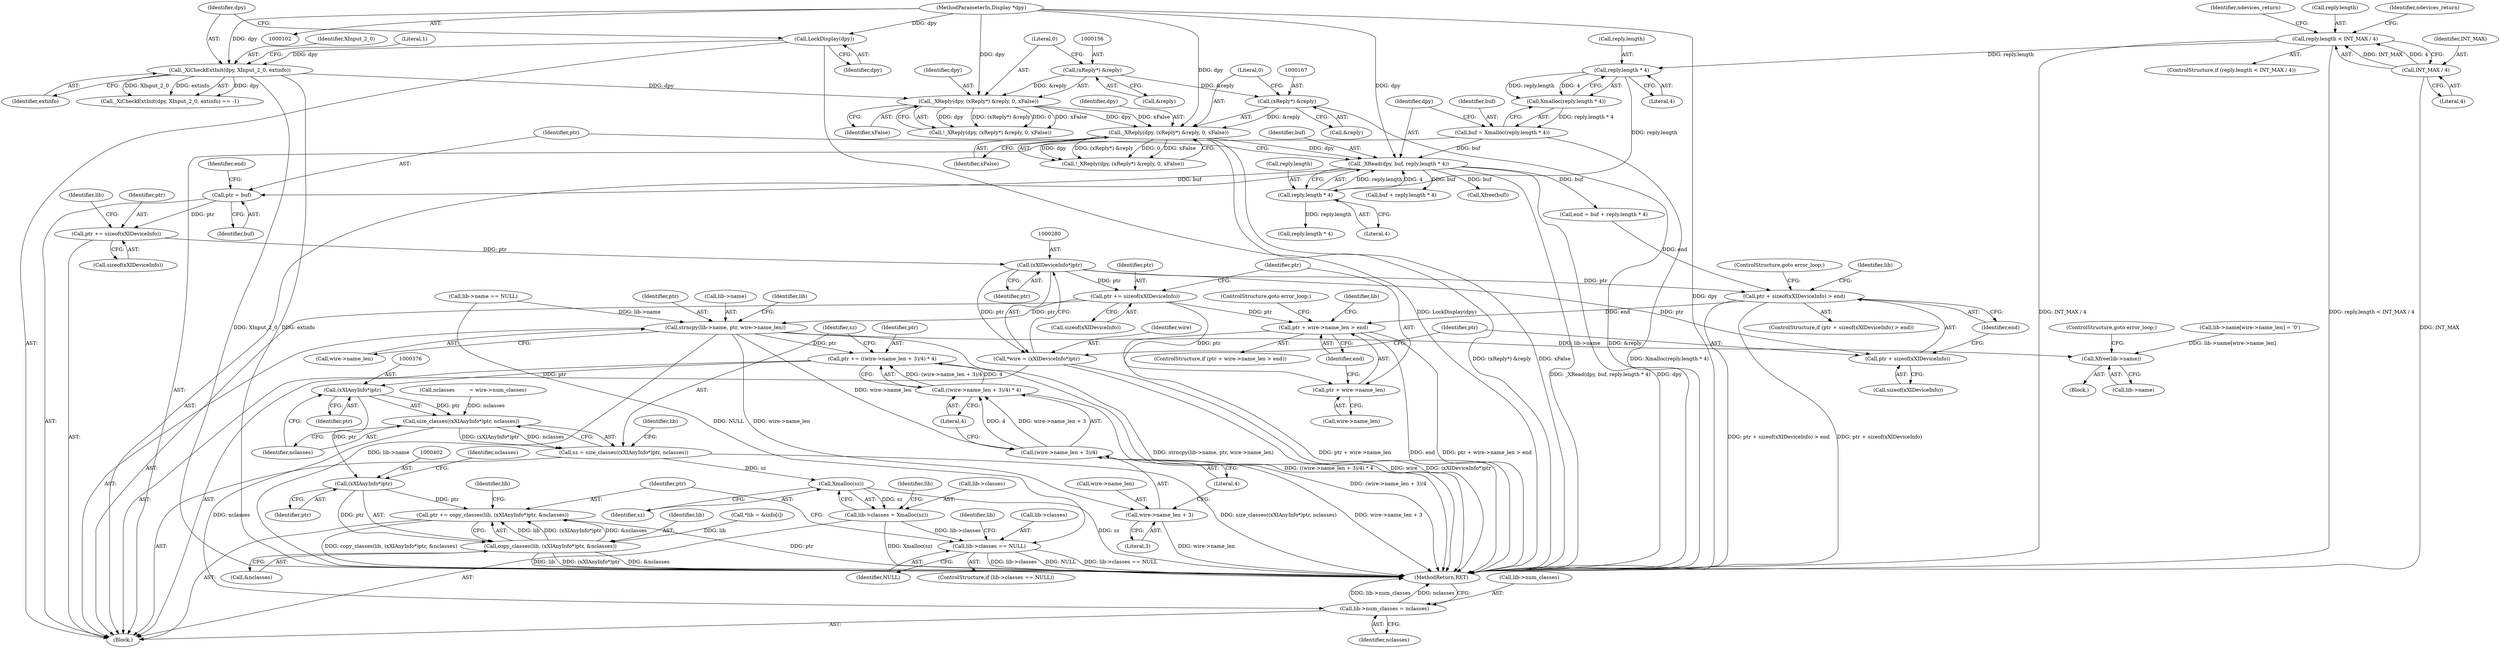 digraph "0_libXi_19a9cd607de73947fcfb104682f203ffe4e1f4e5_2@API" {
"1000254" [label="(Call,ptr += sizeof(xXIDeviceInfo))"];
"1000228" [label="(Call,ptr = buf)"];
"1000220" [label="(Call,_XRead(dpy, buf, reply.length * 4))"];
"1000164" [label="(Call,_XReply(dpy, (xReply*) &reply, 0, xFalse))"];
"1000153" [label="(Call,_XReply(dpy, (xReply*) &reply, 0, xFalse))"];
"1000122" [label="(Call,_XiCheckExtInit(dpy, XInput_2_0, extinfo))"];
"1000118" [label="(Call,LockDisplay(dpy))"];
"1000103" [label="(MethodParameterIn,Display *dpy)"];
"1000155" [label="(Call,(xReply*) &reply)"];
"1000166" [label="(Call,(xReply*) &reply)"];
"1000212" [label="(Call,buf = Xmalloc(reply.length * 4))"];
"1000214" [label="(Call,Xmalloc(reply.length * 4))"];
"1000215" [label="(Call,reply.length * 4)"];
"1000174" [label="(Call,reply.length < INT_MAX / 4)"];
"1000178" [label="(Call,INT_MAX / 4)"];
"1000223" [label="(Call,reply.length * 4)"];
"1000279" [label="(Call,(xXIDeviceInfo*)ptr)"];
"1000277" [label="(Call,*wire = (xXIDeviceInfo*)ptr)"];
"1000283" [label="(Call,ptr + sizeof(xXIDeviceInfo) > end)"];
"1000318" [label="(Call,ptr + wire->name_len > end)"];
"1000284" [label="(Call,ptr + sizeof(xXIDeviceInfo))"];
"1000313" [label="(Call,ptr += sizeof(xXIDeviceInfo))"];
"1000319" [label="(Call,ptr + wire->name_len)"];
"1000344" [label="(Call,strncpy(lib->name, ptr, wire->name_len))"];
"1000361" [label="(Call,ptr += ((wire->name_len + 3)/4) * 4)"];
"1000375" [label="(Call,(xXIAnyInfo*)ptr)"];
"1000374" [label="(Call,size_classes((xXIAnyInfo*)ptr, nclasses))"];
"1000372" [label="(Call,sz = size_classes((xXIAnyInfo*)ptr, nclasses))"];
"1000383" [label="(Call,Xmalloc(sz))"];
"1000379" [label="(Call,lib->classes = Xmalloc(sz))"];
"1000386" [label="(Call,lib->classes == NULL)"];
"1000406" [label="(Call,lib->num_classes = nclasses)"];
"1000401" [label="(Call,(xXIAnyInfo*)ptr)"];
"1000397" [label="(Call,ptr += copy_classes(lib, (xXIAnyInfo*)ptr, &nclasses))"];
"1000399" [label="(Call,copy_classes(lib, (xXIAnyInfo*)ptr, &nclasses))"];
"1000364" [label="(Call,(wire->name_len + 3)/4)"];
"1000363" [label="(Call,((wire->name_len + 3)/4) * 4)"];
"1000365" [label="(Call,wire->name_len + 3)"];
"1000392" [label="(Call,Xfree(lib->name))"];
"1000227" [label="(Literal,4)"];
"1000224" [label="(Call,reply.length)"];
"1000283" [label="(Call,ptr + sizeof(xXIDeviceInfo) > end)"];
"1000400" [label="(Identifier,lib)"];
"1000124" [label="(Identifier,XInput_2_0)"];
"1000388" [label="(Identifier,lib)"];
"1000385" [label="(ControlStructure,if (lib->classes == NULL))"];
"1000279" [label="(Call,(xXIDeviceInfo*)ptr)"];
"1000277" [label="(Call,*wire = (xXIDeviceInfo*)ptr)"];
"1000118" [label="(Call,LockDisplay(dpy))"];
"1000203" [label="(Identifier,ndevices_return)"];
"1000406" [label="(Call,lib->num_classes = nclasses)"];
"1000166" [label="(Call,(xReply*) &reply)"];
"1000399" [label="(Call,copy_classes(lib, (xXIAnyInfo*)ptr, &nclasses))"];
"1000386" [label="(Call,lib->classes == NULL)"];
"1000369" [label="(Literal,3)"];
"1000127" [label="(Literal,1)"];
"1000364" [label="(Call,(wire->name_len + 3)/4)"];
"1000213" [label="(Identifier,buf)"];
"1000233" [label="(Call,buf + reply.length * 4)"];
"1000375" [label="(Call,(xXIAnyInfo*)ptr)"];
"1000405" [label="(Identifier,nclasses)"];
"1000260" [label="(Identifier,lib)"];
"1000175" [label="(Call,reply.length)"];
"1000371" [label="(Literal,4)"];
"1000362" [label="(Identifier,ptr)"];
"1000180" [label="(Literal,4)"];
"1000325" [label="(ControlStructure,goto error_loop;)"];
"1000355" [label="(Identifier,lib)"];
"1000179" [label="(Identifier,INT_MAX)"];
"1000404" [label="(Call,&nclasses)"];
"1000222" [label="(Identifier,buf)"];
"1000270" [label="(Call,*lib = &info[i])"];
"1000165" [label="(Identifier,dpy)"];
"1000173" [label="(ControlStructure,if (reply.length < INT_MAX / 4))"];
"1000361" [label="(Call,ptr += ((wire->name_len + 3)/4) * 4)"];
"1000366" [label="(Call,wire->name_len)"];
"1000168" [label="(Call,&reply)"];
"1000324" [label="(Identifier,end)"];
"1000123" [label="(Identifier,dpy)"];
"1000286" [label="(Call,sizeof(xXIDeviceInfo))"];
"1000152" [label="(Call,!_XReply(dpy, (xReply*) &reply, 0, xFalse))"];
"1000212" [label="(Call,buf = Xmalloc(reply.length * 4))"];
"1000381" [label="(Identifier,lib)"];
"1000119" [label="(Identifier,dpy)"];
"1000230" [label="(Identifier,buf)"];
"1000159" [label="(Literal,0)"];
"1000157" [label="(Call,&reply)"];
"1000392" [label="(Call,Xfree(lib->name))"];
"1000410" [label="(Identifier,nclasses)"];
"1000229" [label="(Identifier,ptr)"];
"1000345" [label="(Call,lib->name)"];
"1000384" [label="(Identifier,sz)"];
"1000235" [label="(Call,reply.length * 4)"];
"1000387" [label="(Call,lib->classes)"];
"1000284" [label="(Call,ptr + sizeof(xXIDeviceInfo))"];
"1000352" [label="(Call,lib->name[wire->name_len] = '\0')"];
"1000282" [label="(ControlStructure,if (ptr + sizeof(xXIDeviceInfo) > end))"];
"1000228" [label="(Call,ptr = buf)"];
"1000153" [label="(Call,_XReply(dpy, (xReply*) &reply, 0, xFalse))"];
"1000232" [label="(Identifier,end)"];
"1000154" [label="(Identifier,dpy)"];
"1000396" [label="(ControlStructure,goto error_loop;)"];
"1000216" [label="(Call,reply.length)"];
"1000393" [label="(Call,lib->name)"];
"1000379" [label="(Call,lib->classes = Xmalloc(sz))"];
"1000254" [label="(Call,ptr += sizeof(xXIDeviceInfo))"];
"1000285" [label="(Identifier,ptr)"];
"1000184" [label="(Identifier,ndevices_return)"];
"1000411" [label="(MethodReturn,RET)"];
"1000383" [label="(Call,Xmalloc(sz))"];
"1000155" [label="(Call,(xReply*) &reply)"];
"1000314" [label="(Identifier,ptr)"];
"1000380" [label="(Call,lib->classes)"];
"1000292" [label="(Identifier,lib)"];
"1000377" [label="(Identifier,ptr)"];
"1000315" [label="(Call,sizeof(xXIDeviceInfo))"];
"1000344" [label="(Call,strncpy(lib->name, ptr, wire->name_len))"];
"1000374" [label="(Call,size_classes((xXIAnyInfo*)ptr, nclasses))"];
"1000318" [label="(Call,ptr + wire->name_len > end)"];
"1000363" [label="(Call,((wire->name_len + 3)/4) * 4)"];
"1000407" [label="(Call,lib->num_classes)"];
"1000170" [label="(Literal,0)"];
"1000121" [label="(Call,_XiCheckExtInit(dpy, XInput_2_0, extinfo) == -1)"];
"1000349" [label="(Call,wire->name_len)"];
"1000163" [label="(Call,!_XReply(dpy, (xReply*) &reply, 0, xFalse))"];
"1000223" [label="(Call,reply.length * 4)"];
"1000365" [label="(Call,wire->name_len + 3)"];
"1000122" [label="(Call,_XiCheckExtInit(dpy, XInput_2_0, extinfo))"];
"1000401" [label="(Call,(xXIAnyInfo*)ptr)"];
"1000394" [label="(Identifier,lib)"];
"1000391" [label="(Block,)"];
"1000320" [label="(Identifier,ptr)"];
"1000255" [label="(Identifier,ptr)"];
"1000288" [label="(Identifier,end)"];
"1000338" [label="(Call,lib->name == NULL)"];
"1000289" [label="(ControlStructure,goto error_loop;)"];
"1000378" [label="(Identifier,nclasses)"];
"1000348" [label="(Identifier,ptr)"];
"1000321" [label="(Call,wire->name_len)"];
"1000372" [label="(Call,sz = size_classes((xXIAnyInfo*)ptr, nclasses))"];
"1000220" [label="(Call,_XRead(dpy, buf, reply.length * 4))"];
"1000313" [label="(Call,ptr += sizeof(xXIDeviceInfo))"];
"1000390" [label="(Identifier,NULL)"];
"1000125" [label="(Identifier,extinfo)"];
"1000164" [label="(Call,_XReply(dpy, (xReply*) &reply, 0, xFalse))"];
"1000174" [label="(Call,reply.length < INT_MAX / 4)"];
"1000256" [label="(Call,sizeof(xXIDeviceInfo))"];
"1000219" [label="(Literal,4)"];
"1000171" [label="(Identifier,xFalse)"];
"1000408" [label="(Identifier,lib)"];
"1000311" [label="(Call,Xfree(buf))"];
"1000214" [label="(Call,Xmalloc(reply.length * 4))"];
"1000178" [label="(Call,INT_MAX / 4)"];
"1000397" [label="(Call,ptr += copy_classes(lib, (xXIAnyInfo*)ptr, &nclasses))"];
"1000281" [label="(Identifier,ptr)"];
"1000328" [label="(Identifier,lib)"];
"1000249" [label="(Call,nclasses         = wire->num_classes)"];
"1000370" [label="(Literal,4)"];
"1000103" [label="(MethodParameterIn,Display *dpy)"];
"1000106" [label="(Block,)"];
"1000221" [label="(Identifier,dpy)"];
"1000231" [label="(Call,end = buf + reply.length * 4)"];
"1000373" [label="(Identifier,sz)"];
"1000215" [label="(Call,reply.length * 4)"];
"1000319" [label="(Call,ptr + wire->name_len)"];
"1000398" [label="(Identifier,ptr)"];
"1000317" [label="(ControlStructure,if (ptr + wire->name_len > end))"];
"1000278" [label="(Identifier,wire)"];
"1000160" [label="(Identifier,xFalse)"];
"1000403" [label="(Identifier,ptr)"];
"1000254" -> "1000106"  [label="AST: "];
"1000254" -> "1000256"  [label="CFG: "];
"1000255" -> "1000254"  [label="AST: "];
"1000256" -> "1000254"  [label="AST: "];
"1000260" -> "1000254"  [label="CFG: "];
"1000228" -> "1000254"  [label="DDG: ptr"];
"1000254" -> "1000279"  [label="DDG: ptr"];
"1000228" -> "1000106"  [label="AST: "];
"1000228" -> "1000230"  [label="CFG: "];
"1000229" -> "1000228"  [label="AST: "];
"1000230" -> "1000228"  [label="AST: "];
"1000232" -> "1000228"  [label="CFG: "];
"1000220" -> "1000228"  [label="DDG: buf"];
"1000220" -> "1000106"  [label="AST: "];
"1000220" -> "1000223"  [label="CFG: "];
"1000221" -> "1000220"  [label="AST: "];
"1000222" -> "1000220"  [label="AST: "];
"1000223" -> "1000220"  [label="AST: "];
"1000229" -> "1000220"  [label="CFG: "];
"1000220" -> "1000411"  [label="DDG: dpy"];
"1000220" -> "1000411"  [label="DDG: _XRead(dpy, buf, reply.length * 4)"];
"1000164" -> "1000220"  [label="DDG: dpy"];
"1000103" -> "1000220"  [label="DDG: dpy"];
"1000212" -> "1000220"  [label="DDG: buf"];
"1000223" -> "1000220"  [label="DDG: reply.length"];
"1000223" -> "1000220"  [label="DDG: 4"];
"1000220" -> "1000231"  [label="DDG: buf"];
"1000220" -> "1000233"  [label="DDG: buf"];
"1000220" -> "1000311"  [label="DDG: buf"];
"1000164" -> "1000163"  [label="AST: "];
"1000164" -> "1000171"  [label="CFG: "];
"1000165" -> "1000164"  [label="AST: "];
"1000166" -> "1000164"  [label="AST: "];
"1000170" -> "1000164"  [label="AST: "];
"1000171" -> "1000164"  [label="AST: "];
"1000163" -> "1000164"  [label="CFG: "];
"1000164" -> "1000411"  [label="DDG: (xReply*) &reply"];
"1000164" -> "1000411"  [label="DDG: xFalse"];
"1000164" -> "1000163"  [label="DDG: dpy"];
"1000164" -> "1000163"  [label="DDG: (xReply*) &reply"];
"1000164" -> "1000163"  [label="DDG: 0"];
"1000164" -> "1000163"  [label="DDG: xFalse"];
"1000153" -> "1000164"  [label="DDG: dpy"];
"1000153" -> "1000164"  [label="DDG: xFalse"];
"1000103" -> "1000164"  [label="DDG: dpy"];
"1000166" -> "1000164"  [label="DDG: &reply"];
"1000153" -> "1000152"  [label="AST: "];
"1000153" -> "1000160"  [label="CFG: "];
"1000154" -> "1000153"  [label="AST: "];
"1000155" -> "1000153"  [label="AST: "];
"1000159" -> "1000153"  [label="AST: "];
"1000160" -> "1000153"  [label="AST: "];
"1000152" -> "1000153"  [label="CFG: "];
"1000153" -> "1000152"  [label="DDG: dpy"];
"1000153" -> "1000152"  [label="DDG: (xReply*) &reply"];
"1000153" -> "1000152"  [label="DDG: 0"];
"1000153" -> "1000152"  [label="DDG: xFalse"];
"1000122" -> "1000153"  [label="DDG: dpy"];
"1000103" -> "1000153"  [label="DDG: dpy"];
"1000155" -> "1000153"  [label="DDG: &reply"];
"1000122" -> "1000121"  [label="AST: "];
"1000122" -> "1000125"  [label="CFG: "];
"1000123" -> "1000122"  [label="AST: "];
"1000124" -> "1000122"  [label="AST: "];
"1000125" -> "1000122"  [label="AST: "];
"1000127" -> "1000122"  [label="CFG: "];
"1000122" -> "1000411"  [label="DDG: extinfo"];
"1000122" -> "1000411"  [label="DDG: XInput_2_0"];
"1000122" -> "1000121"  [label="DDG: dpy"];
"1000122" -> "1000121"  [label="DDG: XInput_2_0"];
"1000122" -> "1000121"  [label="DDG: extinfo"];
"1000118" -> "1000122"  [label="DDG: dpy"];
"1000103" -> "1000122"  [label="DDG: dpy"];
"1000118" -> "1000106"  [label="AST: "];
"1000118" -> "1000119"  [label="CFG: "];
"1000119" -> "1000118"  [label="AST: "];
"1000123" -> "1000118"  [label="CFG: "];
"1000118" -> "1000411"  [label="DDG: LockDisplay(dpy)"];
"1000103" -> "1000118"  [label="DDG: dpy"];
"1000103" -> "1000102"  [label="AST: "];
"1000103" -> "1000411"  [label="DDG: dpy"];
"1000155" -> "1000157"  [label="CFG: "];
"1000156" -> "1000155"  [label="AST: "];
"1000157" -> "1000155"  [label="AST: "];
"1000159" -> "1000155"  [label="CFG: "];
"1000155" -> "1000166"  [label="DDG: &reply"];
"1000166" -> "1000168"  [label="CFG: "];
"1000167" -> "1000166"  [label="AST: "];
"1000168" -> "1000166"  [label="AST: "];
"1000170" -> "1000166"  [label="CFG: "];
"1000166" -> "1000411"  [label="DDG: &reply"];
"1000212" -> "1000106"  [label="AST: "];
"1000212" -> "1000214"  [label="CFG: "];
"1000213" -> "1000212"  [label="AST: "];
"1000214" -> "1000212"  [label="AST: "];
"1000221" -> "1000212"  [label="CFG: "];
"1000212" -> "1000411"  [label="DDG: Xmalloc(reply.length * 4)"];
"1000214" -> "1000212"  [label="DDG: reply.length * 4"];
"1000214" -> "1000215"  [label="CFG: "];
"1000215" -> "1000214"  [label="AST: "];
"1000215" -> "1000214"  [label="DDG: reply.length"];
"1000215" -> "1000214"  [label="DDG: 4"];
"1000215" -> "1000219"  [label="CFG: "];
"1000216" -> "1000215"  [label="AST: "];
"1000219" -> "1000215"  [label="AST: "];
"1000174" -> "1000215"  [label="DDG: reply.length"];
"1000215" -> "1000223"  [label="DDG: reply.length"];
"1000174" -> "1000173"  [label="AST: "];
"1000174" -> "1000178"  [label="CFG: "];
"1000175" -> "1000174"  [label="AST: "];
"1000178" -> "1000174"  [label="AST: "];
"1000184" -> "1000174"  [label="CFG: "];
"1000203" -> "1000174"  [label="CFG: "];
"1000174" -> "1000411"  [label="DDG: INT_MAX / 4"];
"1000174" -> "1000411"  [label="DDG: reply.length < INT_MAX / 4"];
"1000178" -> "1000174"  [label="DDG: INT_MAX"];
"1000178" -> "1000174"  [label="DDG: 4"];
"1000178" -> "1000180"  [label="CFG: "];
"1000179" -> "1000178"  [label="AST: "];
"1000180" -> "1000178"  [label="AST: "];
"1000178" -> "1000411"  [label="DDG: INT_MAX"];
"1000223" -> "1000227"  [label="CFG: "];
"1000224" -> "1000223"  [label="AST: "];
"1000227" -> "1000223"  [label="AST: "];
"1000223" -> "1000235"  [label="DDG: reply.length"];
"1000279" -> "1000277"  [label="AST: "];
"1000279" -> "1000281"  [label="CFG: "];
"1000280" -> "1000279"  [label="AST: "];
"1000281" -> "1000279"  [label="AST: "];
"1000277" -> "1000279"  [label="CFG: "];
"1000279" -> "1000277"  [label="DDG: ptr"];
"1000279" -> "1000283"  [label="DDG: ptr"];
"1000279" -> "1000284"  [label="DDG: ptr"];
"1000279" -> "1000313"  [label="DDG: ptr"];
"1000277" -> "1000106"  [label="AST: "];
"1000278" -> "1000277"  [label="AST: "];
"1000285" -> "1000277"  [label="CFG: "];
"1000277" -> "1000411"  [label="DDG: wire"];
"1000277" -> "1000411"  [label="DDG: (xXIDeviceInfo*)ptr"];
"1000283" -> "1000282"  [label="AST: "];
"1000283" -> "1000288"  [label="CFG: "];
"1000284" -> "1000283"  [label="AST: "];
"1000288" -> "1000283"  [label="AST: "];
"1000289" -> "1000283"  [label="CFG: "];
"1000292" -> "1000283"  [label="CFG: "];
"1000283" -> "1000411"  [label="DDG: ptr + sizeof(xXIDeviceInfo)"];
"1000283" -> "1000411"  [label="DDG: ptr + sizeof(xXIDeviceInfo) > end"];
"1000231" -> "1000283"  [label="DDG: end"];
"1000283" -> "1000318"  [label="DDG: end"];
"1000318" -> "1000317"  [label="AST: "];
"1000318" -> "1000324"  [label="CFG: "];
"1000319" -> "1000318"  [label="AST: "];
"1000324" -> "1000318"  [label="AST: "];
"1000325" -> "1000318"  [label="CFG: "];
"1000328" -> "1000318"  [label="CFG: "];
"1000318" -> "1000411"  [label="DDG: ptr + wire->name_len > end"];
"1000318" -> "1000411"  [label="DDG: ptr + wire->name_len"];
"1000318" -> "1000411"  [label="DDG: end"];
"1000313" -> "1000318"  [label="DDG: ptr"];
"1000284" -> "1000286"  [label="CFG: "];
"1000285" -> "1000284"  [label="AST: "];
"1000286" -> "1000284"  [label="AST: "];
"1000288" -> "1000284"  [label="CFG: "];
"1000313" -> "1000106"  [label="AST: "];
"1000313" -> "1000315"  [label="CFG: "];
"1000314" -> "1000313"  [label="AST: "];
"1000315" -> "1000313"  [label="AST: "];
"1000320" -> "1000313"  [label="CFG: "];
"1000313" -> "1000319"  [label="DDG: ptr"];
"1000313" -> "1000344"  [label="DDG: ptr"];
"1000319" -> "1000321"  [label="CFG: "];
"1000320" -> "1000319"  [label="AST: "];
"1000321" -> "1000319"  [label="AST: "];
"1000324" -> "1000319"  [label="CFG: "];
"1000344" -> "1000106"  [label="AST: "];
"1000344" -> "1000349"  [label="CFG: "];
"1000345" -> "1000344"  [label="AST: "];
"1000348" -> "1000344"  [label="AST: "];
"1000349" -> "1000344"  [label="AST: "];
"1000355" -> "1000344"  [label="CFG: "];
"1000344" -> "1000411"  [label="DDG: strncpy(lib->name, ptr, wire->name_len)"];
"1000344" -> "1000411"  [label="DDG: lib->name"];
"1000338" -> "1000344"  [label="DDG: lib->name"];
"1000344" -> "1000361"  [label="DDG: ptr"];
"1000344" -> "1000364"  [label="DDG: wire->name_len"];
"1000344" -> "1000365"  [label="DDG: wire->name_len"];
"1000344" -> "1000392"  [label="DDG: lib->name"];
"1000361" -> "1000106"  [label="AST: "];
"1000361" -> "1000363"  [label="CFG: "];
"1000362" -> "1000361"  [label="AST: "];
"1000363" -> "1000361"  [label="AST: "];
"1000373" -> "1000361"  [label="CFG: "];
"1000361" -> "1000411"  [label="DDG: ((wire->name_len + 3)/4) * 4"];
"1000363" -> "1000361"  [label="DDG: (wire->name_len + 3)/4"];
"1000363" -> "1000361"  [label="DDG: 4"];
"1000361" -> "1000375"  [label="DDG: ptr"];
"1000375" -> "1000374"  [label="AST: "];
"1000375" -> "1000377"  [label="CFG: "];
"1000376" -> "1000375"  [label="AST: "];
"1000377" -> "1000375"  [label="AST: "];
"1000378" -> "1000375"  [label="CFG: "];
"1000375" -> "1000374"  [label="DDG: ptr"];
"1000375" -> "1000401"  [label="DDG: ptr"];
"1000374" -> "1000372"  [label="AST: "];
"1000374" -> "1000378"  [label="CFG: "];
"1000378" -> "1000374"  [label="AST: "];
"1000372" -> "1000374"  [label="CFG: "];
"1000374" -> "1000372"  [label="DDG: (xXIAnyInfo*)ptr"];
"1000374" -> "1000372"  [label="DDG: nclasses"];
"1000249" -> "1000374"  [label="DDG: nclasses"];
"1000374" -> "1000406"  [label="DDG: nclasses"];
"1000372" -> "1000106"  [label="AST: "];
"1000373" -> "1000372"  [label="AST: "];
"1000381" -> "1000372"  [label="CFG: "];
"1000372" -> "1000411"  [label="DDG: size_classes((xXIAnyInfo*)ptr, nclasses)"];
"1000372" -> "1000383"  [label="DDG: sz"];
"1000383" -> "1000379"  [label="AST: "];
"1000383" -> "1000384"  [label="CFG: "];
"1000384" -> "1000383"  [label="AST: "];
"1000379" -> "1000383"  [label="CFG: "];
"1000383" -> "1000411"  [label="DDG: sz"];
"1000383" -> "1000379"  [label="DDG: sz"];
"1000379" -> "1000106"  [label="AST: "];
"1000380" -> "1000379"  [label="AST: "];
"1000388" -> "1000379"  [label="CFG: "];
"1000379" -> "1000411"  [label="DDG: Xmalloc(sz)"];
"1000379" -> "1000386"  [label="DDG: lib->classes"];
"1000386" -> "1000385"  [label="AST: "];
"1000386" -> "1000390"  [label="CFG: "];
"1000387" -> "1000386"  [label="AST: "];
"1000390" -> "1000386"  [label="AST: "];
"1000394" -> "1000386"  [label="CFG: "];
"1000398" -> "1000386"  [label="CFG: "];
"1000386" -> "1000411"  [label="DDG: lib->classes"];
"1000386" -> "1000411"  [label="DDG: NULL"];
"1000386" -> "1000411"  [label="DDG: lib->classes == NULL"];
"1000338" -> "1000386"  [label="DDG: NULL"];
"1000406" -> "1000106"  [label="AST: "];
"1000406" -> "1000410"  [label="CFG: "];
"1000407" -> "1000406"  [label="AST: "];
"1000410" -> "1000406"  [label="AST: "];
"1000411" -> "1000406"  [label="CFG: "];
"1000406" -> "1000411"  [label="DDG: lib->num_classes"];
"1000406" -> "1000411"  [label="DDG: nclasses"];
"1000401" -> "1000399"  [label="AST: "];
"1000401" -> "1000403"  [label="CFG: "];
"1000402" -> "1000401"  [label="AST: "];
"1000403" -> "1000401"  [label="AST: "];
"1000405" -> "1000401"  [label="CFG: "];
"1000401" -> "1000397"  [label="DDG: ptr"];
"1000401" -> "1000399"  [label="DDG: ptr"];
"1000397" -> "1000106"  [label="AST: "];
"1000397" -> "1000399"  [label="CFG: "];
"1000398" -> "1000397"  [label="AST: "];
"1000399" -> "1000397"  [label="AST: "];
"1000408" -> "1000397"  [label="CFG: "];
"1000397" -> "1000411"  [label="DDG: ptr"];
"1000397" -> "1000411"  [label="DDG: copy_classes(lib, (xXIAnyInfo*)ptr, &nclasses)"];
"1000399" -> "1000397"  [label="DDG: lib"];
"1000399" -> "1000397"  [label="DDG: (xXIAnyInfo*)ptr"];
"1000399" -> "1000397"  [label="DDG: &nclasses"];
"1000399" -> "1000404"  [label="CFG: "];
"1000400" -> "1000399"  [label="AST: "];
"1000404" -> "1000399"  [label="AST: "];
"1000399" -> "1000411"  [label="DDG: (xXIAnyInfo*)ptr"];
"1000399" -> "1000411"  [label="DDG: &nclasses"];
"1000399" -> "1000411"  [label="DDG: lib"];
"1000270" -> "1000399"  [label="DDG: lib"];
"1000364" -> "1000363"  [label="AST: "];
"1000364" -> "1000370"  [label="CFG: "];
"1000365" -> "1000364"  [label="AST: "];
"1000370" -> "1000364"  [label="AST: "];
"1000371" -> "1000364"  [label="CFG: "];
"1000364" -> "1000411"  [label="DDG: wire->name_len + 3"];
"1000364" -> "1000363"  [label="DDG: wire->name_len + 3"];
"1000364" -> "1000363"  [label="DDG: 4"];
"1000363" -> "1000371"  [label="CFG: "];
"1000371" -> "1000363"  [label="AST: "];
"1000363" -> "1000411"  [label="DDG: (wire->name_len + 3)/4"];
"1000365" -> "1000369"  [label="CFG: "];
"1000366" -> "1000365"  [label="AST: "];
"1000369" -> "1000365"  [label="AST: "];
"1000370" -> "1000365"  [label="CFG: "];
"1000365" -> "1000411"  [label="DDG: wire->name_len"];
"1000392" -> "1000391"  [label="AST: "];
"1000392" -> "1000393"  [label="CFG: "];
"1000393" -> "1000392"  [label="AST: "];
"1000396" -> "1000392"  [label="CFG: "];
"1000352" -> "1000392"  [label="DDG: lib->name[wire->name_len]"];
}
